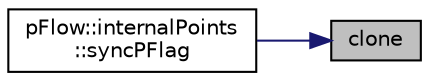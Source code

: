digraph "clone"
{
 // LATEX_PDF_SIZE
  edge [fontname="Helvetica",fontsize="10",labelfontname="Helvetica",labelfontsize="10"];
  node [fontname="Helvetica",fontsize="10",shape=record];
  rankdir="RL";
  Node1 [label="clone",height=0.2,width=0.4,color="black", fillcolor="grey75", style="filled", fontcolor="black",tooltip=" "];
  Node1 -> Node2 [dir="back",color="midnightblue",fontsize="10",style="solid",fontname="Helvetica"];
  Node2 [label="pFlow::internalPoints\l::syncPFlag",height=0.2,width=0.4,color="black", fillcolor="white", style="filled",URL="$classpFlow_1_1internalPoints.html#afb513d8581c234e94f37b2fbb267f6d8",tooltip=" "];
}

